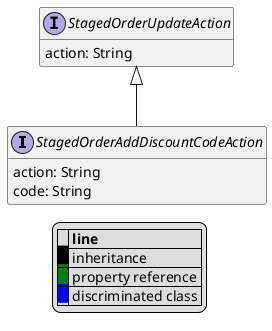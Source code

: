 @startuml

hide empty fields
hide empty methods
legend
|= |= line |
|<back:black>   </back>| inheritance |
|<back:green>   </back>| property reference |
|<back:blue>   </back>| discriminated class |
endlegend
interface StagedOrderAddDiscountCodeAction [[StagedOrderAddDiscountCodeAction.svg]] extends StagedOrderUpdateAction {
    action: String
    code: String
}
interface StagedOrderUpdateAction [[StagedOrderUpdateAction.svg]]  {
    action: String
}





@enduml
